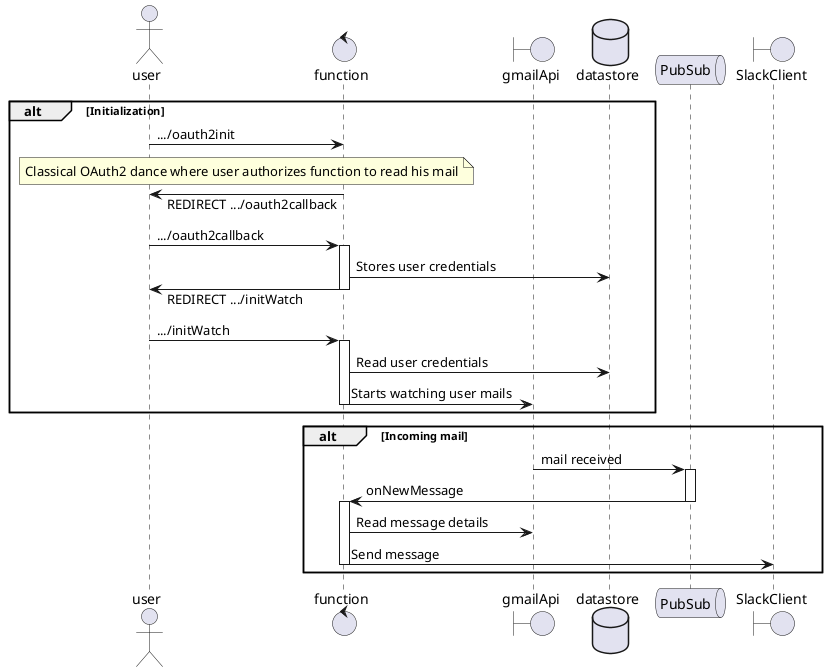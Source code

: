 @startuml
skinparam ResponseMessageBelowArrow true
actor user
control function
boundary gmailApi
database datastore
queue PubSub
boundary SlackClient
alt Initialization
user -> function: .../oauth2init
note over user,function
Classical OAuth2 dance where user authorizes function to read his mail
end note
user <- function: REDIRECT .../oauth2callback
user -> function: .../oauth2callback
activate function
function -> datastore: Stores user credentials
user <- function: REDIRECT .../initWatch
deactivate function
user -> function: .../initWatch
activate function
function -> datastore: Read user credentials
function -> gmailApi: Starts watching user mails
deactivate function
end

alt Incoming mail
gmailApi -> PubSub: mail received
activate PubSub
PubSub -> function: onNewMessage
deactivate PubSub
activate function
function -> gmailApi: Read message details
function -> SlackClient: Send message
deactivate function
end
@enduml
